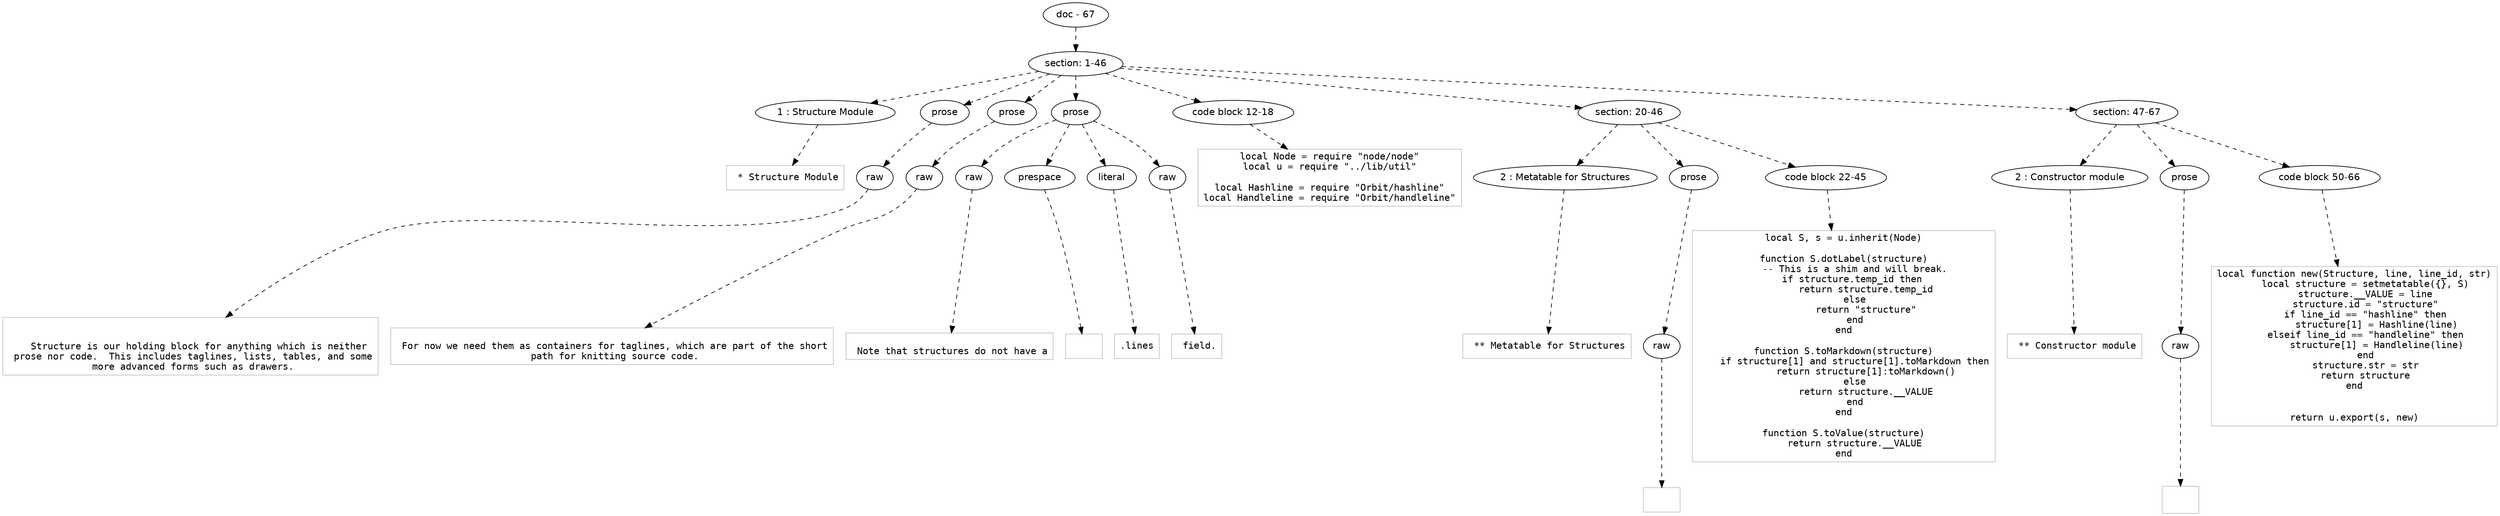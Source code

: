 digraph lpegNode {

node [fontname=Helvetica]
edge [style=dashed]

doc_0 [label="doc - 67"]


doc_0 -> { section_1}
{rank=same; section_1}

section_1 [label="section: 1-46"]


// END RANK doc_0

section_1 -> { header_2 prose_3 prose_4 prose_5 codeblock_6 section_7 section_8}
{rank=same; header_2 prose_3 prose_4 prose_5 codeblock_6 section_7 section_8}

header_2 [label="1 : Structure Module"]

prose_3 [label="prose"]

prose_4 [label="prose"]

prose_5 [label="prose"]

codeblock_6 [label="code block 12-18"]

section_7 [label="section: 20-46"]

section_8 [label="section: 47-67"]


// END RANK section_1

header_2 -> leaf_9
leaf_9  [color=Gray,shape=rectangle,fontname=Inconsolata,label=" * Structure Module"]
// END RANK header_2

prose_3 -> { raw_10}
{rank=same; raw_10}

raw_10 [label="raw"]


// END RANK prose_3

raw_10 -> leaf_11
leaf_11  [color=Gray,shape=rectangle,fontname=Inconsolata,label="

   Structure is our holding block for anything which is neither
 prose nor code.  This includes taglines, lists, tables, and some
 more advanced forms such as drawers.
"]
// END RANK raw_10

prose_4 -> { raw_12}
{rank=same; raw_12}

raw_12 [label="raw"]


// END RANK prose_4

raw_12 -> leaf_13
leaf_13  [color=Gray,shape=rectangle,fontname=Inconsolata,label="
 For now we need them as containers for taglines, which are part of the short
 path for knitting source code.
"]
// END RANK raw_12

prose_5 -> { raw_14 prespace_15 literal_16 raw_17}
{rank=same; raw_14 prespace_15 literal_16 raw_17}

raw_14 [label="raw"]

prespace_15 [label="prespace"]

literal_16 [label="literal"]

raw_17 [label="raw"]


// END RANK prose_5

raw_14 -> leaf_18
leaf_18  [color=Gray,shape=rectangle,fontname=Inconsolata,label="
 Note that structures do not have a"]
// END RANK raw_14

prespace_15 -> leaf_19
leaf_19  [color=Gray,shape=rectangle,fontname=Inconsolata,label=" "]
// END RANK prespace_15

literal_16 -> leaf_20
leaf_20  [color=Gray,shape=rectangle,fontname=Inconsolata,label=".lines"]
// END RANK literal_16

raw_17 -> leaf_21
leaf_21  [color=Gray,shape=rectangle,fontname=Inconsolata,label=" field.
"]
// END RANK raw_17

codeblock_6 -> leaf_22
leaf_22  [color=Gray,shape=rectangle,fontname=Inconsolata,label="local Node = require \"node/node\"
local u = require \"../lib/util\"

local Hashline = require \"Orbit/hashline\"
local Handleline = require \"Orbit/handleline\""]
// END RANK codeblock_6

section_7 -> { header_23 prose_24 codeblock_25}
{rank=same; header_23 prose_24 codeblock_25}

header_23 [label="2 : Metatable for Structures"]

prose_24 [label="prose"]

codeblock_25 [label="code block 22-45"]


// END RANK section_7

header_23 -> leaf_26
leaf_26  [color=Gray,shape=rectangle,fontname=Inconsolata,label=" ** Metatable for Structures"]
// END RANK header_23

prose_24 -> { raw_27}
{rank=same; raw_27}

raw_27 [label="raw"]


// END RANK prose_24

raw_27 -> leaf_28
leaf_28  [color=Gray,shape=rectangle,fontname=Inconsolata,label="
"]
// END RANK raw_27

codeblock_25 -> leaf_29
leaf_29  [color=Gray,shape=rectangle,fontname=Inconsolata,label="local S, s = u.inherit(Node)

function S.dotLabel(structure)
    -- This is a shim and will break.
    if structure.temp_id then 
        return structure.temp_id
    else
        return \"structure\"
    end
end

function S.toMarkdown(structure)
    if structure[1] and structure[1].toMarkdown then
        return structure[1]:toMarkdown()
    else
        return structure.__VALUE
    end
end

function S.toValue(structure)
    return structure.__VALUE
end"]
// END RANK codeblock_25

section_8 -> { header_30 prose_31 codeblock_32}
{rank=same; header_30 prose_31 codeblock_32}

header_30 [label="2 : Constructor module"]

prose_31 [label="prose"]

codeblock_32 [label="code block 50-66"]


// END RANK section_8

header_30 -> leaf_33
leaf_33  [color=Gray,shape=rectangle,fontname=Inconsolata,label=" ** Constructor module"]
// END RANK header_30

prose_31 -> { raw_34}
{rank=same; raw_34}

raw_34 [label="raw"]


// END RANK prose_31

raw_34 -> leaf_35
leaf_35  [color=Gray,shape=rectangle,fontname=Inconsolata,label="

"]
// END RANK raw_34

codeblock_32 -> leaf_36
leaf_36  [color=Gray,shape=rectangle,fontname=Inconsolata,label="local function new(Structure, line, line_id, str)
    local structure = setmetatable({}, S)
    structure.__VALUE = line
    structure.id = \"structure\"
    if line_id == \"hashline\" then
        structure[1] = Hashline(line)
    elseif line_id == \"handleline\" then
        structure[1] = Handleline(line)
    end
    structure.str = str
    return structure
end


return u.export(s, new)"]
// END RANK codeblock_32


}
